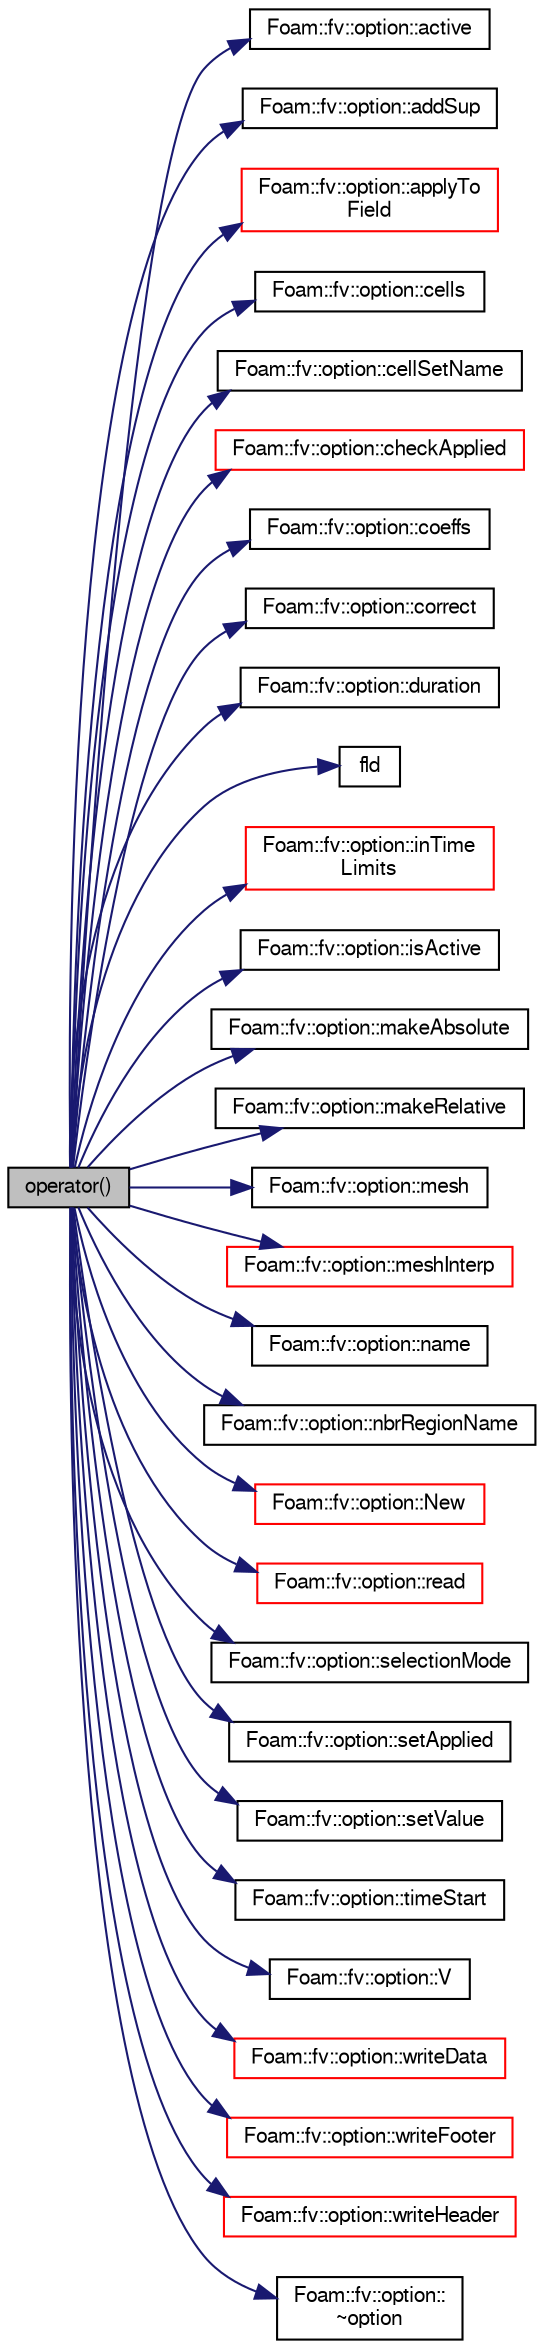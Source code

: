 digraph "operator()"
{
  bgcolor="transparent";
  edge [fontname="FreeSans",fontsize="10",labelfontname="FreeSans",labelfontsize="10"];
  node [fontname="FreeSans",fontsize="10",shape=record];
  rankdir="LR";
  Node3 [label="operator()",height=0.2,width=0.4,color="black", fillcolor="grey75", style="filled", fontcolor="black"];
  Node3 -> Node4 [color="midnightblue",fontsize="10",style="solid",fontname="FreeSans"];
  Node4 [label="Foam::fv::option::active",height=0.2,width=0.4,color="black",URL="$a23446.html#ad9735e23cb0888fb98e1c5893aecff7e",tooltip="Return const access to the source active flag. "];
  Node3 -> Node5 [color="midnightblue",fontsize="10",style="solid",fontname="FreeSans"];
  Node5 [label="Foam::fv::option::addSup",height=0.2,width=0.4,color="black",URL="$a23446.html#a9c3a3fc9e70c143a42b667f4c9485ec3",tooltip="Scalar. "];
  Node3 -> Node6 [color="midnightblue",fontsize="10",style="solid",fontname="FreeSans"];
  Node6 [label="Foam::fv::option::applyTo\lField",height=0.2,width=0.4,color="red",URL="$a23446.html#a673b8b40e314f4b1a05bbd23ec4f513f",tooltip="Return index of field name if found in fieldNames list. "];
  Node3 -> Node8 [color="midnightblue",fontsize="10",style="solid",fontname="FreeSans"];
  Node8 [label="Foam::fv::option::cells",height=0.2,width=0.4,color="black",URL="$a23446.html#a09695970e362122a177f27029f45abbe",tooltip="Return const access to the cell set. "];
  Node3 -> Node9 [color="midnightblue",fontsize="10",style="solid",fontname="FreeSans"];
  Node9 [label="Foam::fv::option::cellSetName",height=0.2,width=0.4,color="black",URL="$a23446.html#a2e55ca05d097da7ff3bb6f893b7692f4",tooltip="Return const access to the name of cell set for \"cellSet\". "];
  Node3 -> Node10 [color="midnightblue",fontsize="10",style="solid",fontname="FreeSans"];
  Node10 [label="Foam::fv::option::checkApplied",height=0.2,width=0.4,color="red",URL="$a23446.html#a5495c2a85277cf4290036c193fdb6d48",tooltip="Check that the source has been applied. "];
  Node3 -> Node13 [color="midnightblue",fontsize="10",style="solid",fontname="FreeSans"];
  Node13 [label="Foam::fv::option::coeffs",height=0.2,width=0.4,color="black",URL="$a23446.html#a41182cc34caced2397fba174bece02f5",tooltip="Return dictionary. "];
  Node3 -> Node14 [color="midnightblue",fontsize="10",style="solid",fontname="FreeSans"];
  Node14 [label="Foam::fv::option::correct",height=0.2,width=0.4,color="black",URL="$a23446.html#a0b7d6ea270c9864f7a3ba54f6e00a9a4",tooltip="Scalar. "];
  Node3 -> Node15 [color="midnightblue",fontsize="10",style="solid",fontname="FreeSans"];
  Node15 [label="Foam::fv::option::duration",height=0.2,width=0.4,color="black",URL="$a23446.html#a7470da3fd5ffdeffa42b15952c9abf8d",tooltip="Return const access to the duration. "];
  Node3 -> Node16 [color="midnightblue",fontsize="10",style="solid",fontname="FreeSans"];
  Node16 [label="fld",height=0.2,width=0.4,color="black",URL="$a18899.html#a378472d1f8b33eeefbda63a947476c8c"];
  Node3 -> Node17 [color="midnightblue",fontsize="10",style="solid",fontname="FreeSans"];
  Node17 [label="Foam::fv::option::inTime\lLimits",height=0.2,width=0.4,color="red",URL="$a23446.html#a4c14a70a7eefe9a577efc452f17d2b84",tooltip="Return true if within time limits. "];
  Node3 -> Node21 [color="midnightblue",fontsize="10",style="solid",fontname="FreeSans"];
  Node21 [label="Foam::fv::option::isActive",height=0.2,width=0.4,color="black",URL="$a23446.html#aa1f512ab0fcc05612f8e3d6a4664ce9a",tooltip="Is the source active? "];
  Node3 -> Node22 [color="midnightblue",fontsize="10",style="solid",fontname="FreeSans"];
  Node22 [label="Foam::fv::option::makeAbsolute",height=0.2,width=0.4,color="black",URL="$a23446.html#a92bfad8516557c6427ff62f0527b72c8",tooltip="Make the given relative flux absolute. "];
  Node3 -> Node23 [color="midnightblue",fontsize="10",style="solid",fontname="FreeSans"];
  Node23 [label="Foam::fv::option::makeRelative",height=0.2,width=0.4,color="black",URL="$a23446.html#a74e1af9d681f0b73e712e182b0e8a9d9",tooltip="Make the given absolute flux relative. "];
  Node3 -> Node24 [color="midnightblue",fontsize="10",style="solid",fontname="FreeSans"];
  Node24 [label="Foam::fv::option::mesh",height=0.2,width=0.4,color="black",URL="$a23446.html#acb31d92d519d673eae6328d85d16fa52",tooltip="Return const access to the mesh database. "];
  Node3 -> Node25 [color="midnightblue",fontsize="10",style="solid",fontname="FreeSans"];
  Node25 [label="Foam::fv::option::meshInterp",height=0.2,width=0.4,color="red",URL="$a23446.html#ae28d018fb8c6aadf4ecbe3feb34c309a",tooltip="Return const access to the mapToMap pointer. "];
  Node3 -> Node67 [color="midnightblue",fontsize="10",style="solid",fontname="FreeSans"];
  Node67 [label="Foam::fv::option::name",height=0.2,width=0.4,color="black",URL="$a23446.html#ade4113569ef0db70665fded275a5e38e",tooltip="Return const access to the source name. "];
  Node3 -> Node68 [color="midnightblue",fontsize="10",style="solid",fontname="FreeSans"];
  Node68 [label="Foam::fv::option::nbrRegionName",height=0.2,width=0.4,color="black",URL="$a23446.html#a7d78ea283b158a0b0040c003c8c9a198",tooltip="Return const access to the neighbour region name. "];
  Node3 -> Node69 [color="midnightblue",fontsize="10",style="solid",fontname="FreeSans"];
  Node69 [label="Foam::fv::option::New",height=0.2,width=0.4,color="red",URL="$a23446.html#a2bd853d0cd38fea78f9c13ed7c0d036b",tooltip="Return a reference to the selected fvOption model. "];
  Node3 -> Node327 [color="midnightblue",fontsize="10",style="solid",fontname="FreeSans"];
  Node327 [label="Foam::fv::option::read",height=0.2,width=0.4,color="red",URL="$a23446.html#a6ce0c64db98eb6144d363dbfc86104eb",tooltip="Read source dictionary. "];
  Node3 -> Node329 [color="midnightblue",fontsize="10",style="solid",fontname="FreeSans"];
  Node329 [label="Foam::fv::option::selectionMode",height=0.2,width=0.4,color="black",URL="$a23446.html#a4641ba344589c8db69a4b83239a42f79",tooltip="Return const access to the cell selection mode. "];
  Node3 -> Node330 [color="midnightblue",fontsize="10",style="solid",fontname="FreeSans"];
  Node330 [label="Foam::fv::option::setApplied",height=0.2,width=0.4,color="black",URL="$a23446.html#aef9a49dfa6c9daeb6fef675c9ac559fb",tooltip="Set the applied flag to true for field index fieldI. "];
  Node3 -> Node331 [color="midnightblue",fontsize="10",style="solid",fontname="FreeSans"];
  Node331 [label="Foam::fv::option::setValue",height=0.2,width=0.4,color="black",URL="$a23446.html#a14a2a47dd256cb0c8b14bd4efe1fef04",tooltip="Scalar. "];
  Node3 -> Node332 [color="midnightblue",fontsize="10",style="solid",fontname="FreeSans"];
  Node332 [label="Foam::fv::option::timeStart",height=0.2,width=0.4,color="black",URL="$a23446.html#a61499dae5d7f1cb8d0da5fb8beb77eee",tooltip="Return const access to the time start. "];
  Node3 -> Node333 [color="midnightblue",fontsize="10",style="solid",fontname="FreeSans"];
  Node333 [label="Foam::fv::option::V",height=0.2,width=0.4,color="black",URL="$a23446.html#a282bf487b91383094d9ff76f417b24a7",tooltip="Return const access to the total cell volume. "];
  Node3 -> Node334 [color="midnightblue",fontsize="10",style="solid",fontname="FreeSans"];
  Node334 [label="Foam::fv::option::writeData",height=0.2,width=0.4,color="red",URL="$a23446.html#aba86aa54ec0b10ddd48ce308a3c6d3b2",tooltip="Write the source properties. "];
  Node3 -> Node335 [color="midnightblue",fontsize="10",style="solid",fontname="FreeSans"];
  Node335 [label="Foam::fv::option::writeFooter",height=0.2,width=0.4,color="red",URL="$a23446.html#a94c620bc4cd5177b486d13c247ccc752",tooltip="Write the source footer information. "];
  Node3 -> Node338 [color="midnightblue",fontsize="10",style="solid",fontname="FreeSans"];
  Node338 [label="Foam::fv::option::writeHeader",height=0.2,width=0.4,color="red",URL="$a23446.html#a8813d259c2028931779aec67e8f0756d",tooltip="Write the source header information. "];
  Node3 -> Node345 [color="midnightblue",fontsize="10",style="solid",fontname="FreeSans"];
  Node345 [label="Foam::fv::option::\l~option",height=0.2,width=0.4,color="black",URL="$a23446.html#a11e85a919fe8052c576b96d106973149",tooltip="Destructor. "];
}

